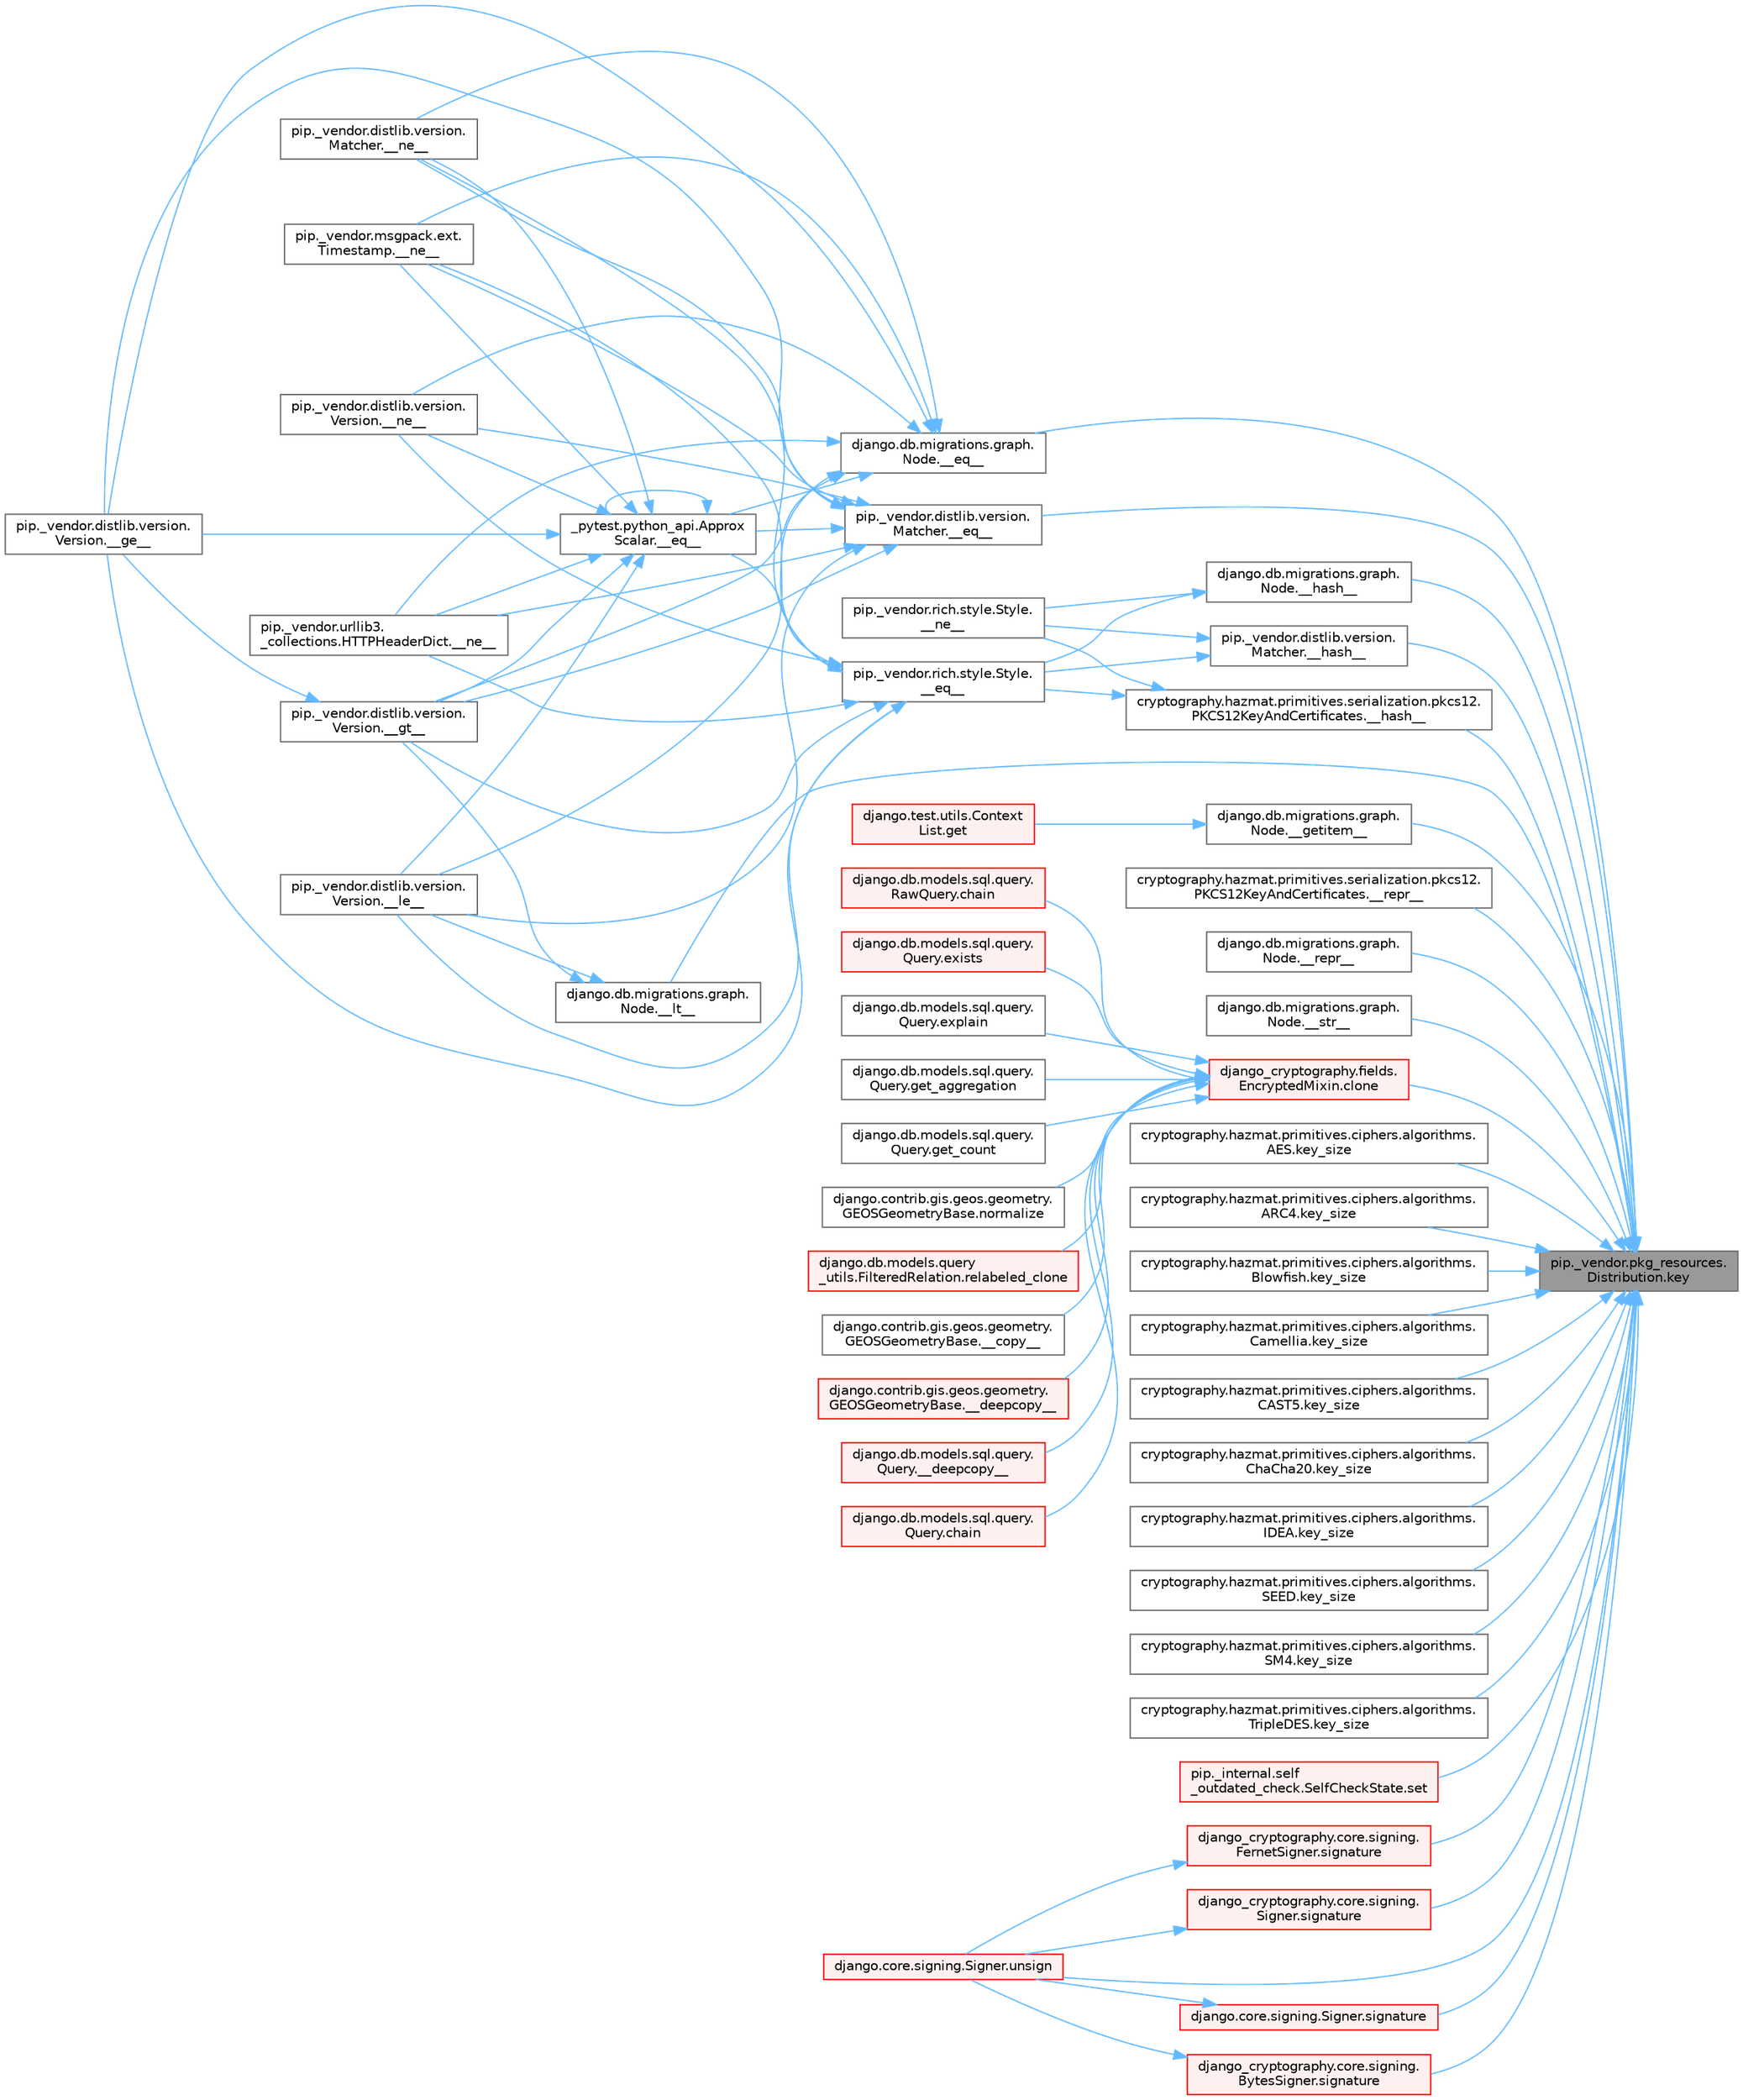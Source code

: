 digraph "pip._vendor.pkg_resources.Distribution.key"
{
 // LATEX_PDF_SIZE
  bgcolor="transparent";
  edge [fontname=Helvetica,fontsize=10,labelfontname=Helvetica,labelfontsize=10];
  node [fontname=Helvetica,fontsize=10,shape=box,height=0.2,width=0.4];
  rankdir="RL";
  Node1 [id="Node000001",label="pip._vendor.pkg_resources.\lDistribution.key",height=0.2,width=0.4,color="gray40", fillcolor="grey60", style="filled", fontcolor="black",tooltip=" "];
  Node1 -> Node2 [id="edge1_Node000001_Node000002",dir="back",color="steelblue1",style="solid",tooltip=" "];
  Node2 [id="Node000002",label="django.db.migrations.graph.\lNode.__eq__",height=0.2,width=0.4,color="grey40", fillcolor="white", style="filled",URL="$classdjango_1_1db_1_1migrations_1_1graph_1_1_node.html#a95300fc9e66a3e8bd7d6750ab7e21921",tooltip=" "];
  Node2 -> Node3 [id="edge2_Node000002_Node000003",dir="back",color="steelblue1",style="solid",tooltip=" "];
  Node3 [id="Node000003",label="_pytest.python_api.Approx\lScalar.__eq__",height=0.2,width=0.4,color="grey40", fillcolor="white", style="filled",URL="$class__pytest_1_1python__api_1_1_approx_scalar.html#af4601ee4ca7409927f88c83ebfc3d923",tooltip=" "];
  Node3 -> Node3 [id="edge3_Node000003_Node000003",dir="back",color="steelblue1",style="solid",tooltip=" "];
  Node3 -> Node4 [id="edge4_Node000003_Node000004",dir="back",color="steelblue1",style="solid",tooltip=" "];
  Node4 [id="Node000004",label="pip._vendor.distlib.version.\lVersion.__ge__",height=0.2,width=0.4,color="grey40", fillcolor="white", style="filled",URL="$classpip_1_1__vendor_1_1distlib_1_1version_1_1_version.html#aa6b7b889cebc687ddb5ed9040d01b1ec",tooltip=" "];
  Node3 -> Node5 [id="edge5_Node000003_Node000005",dir="back",color="steelblue1",style="solid",tooltip=" "];
  Node5 [id="Node000005",label="pip._vendor.distlib.version.\lVersion.__gt__",height=0.2,width=0.4,color="grey40", fillcolor="white", style="filled",URL="$classpip_1_1__vendor_1_1distlib_1_1version_1_1_version.html#a51cf0c8da1bb6829173ff6861b10cb5f",tooltip=" "];
  Node5 -> Node4 [id="edge6_Node000005_Node000004",dir="back",color="steelblue1",style="solid",tooltip=" "];
  Node3 -> Node6 [id="edge7_Node000003_Node000006",dir="back",color="steelblue1",style="solid",tooltip=" "];
  Node6 [id="Node000006",label="pip._vendor.distlib.version.\lVersion.__le__",height=0.2,width=0.4,color="grey40", fillcolor="white", style="filled",URL="$classpip_1_1__vendor_1_1distlib_1_1version_1_1_version.html#ae5e2c5d9b76377e286fcf92a382cbb8b",tooltip=" "];
  Node3 -> Node7 [id="edge8_Node000003_Node000007",dir="back",color="steelblue1",style="solid",tooltip=" "];
  Node7 [id="Node000007",label="pip._vendor.distlib.version.\lMatcher.__ne__",height=0.2,width=0.4,color="grey40", fillcolor="white", style="filled",URL="$classpip_1_1__vendor_1_1distlib_1_1version_1_1_matcher.html#a24f8f8a4686bff3018fee5d22f4e02f1",tooltip=" "];
  Node3 -> Node8 [id="edge9_Node000003_Node000008",dir="back",color="steelblue1",style="solid",tooltip=" "];
  Node8 [id="Node000008",label="pip._vendor.distlib.version.\lVersion.__ne__",height=0.2,width=0.4,color="grey40", fillcolor="white", style="filled",URL="$classpip_1_1__vendor_1_1distlib_1_1version_1_1_version.html#aea3cdf6db007318ab1a2e8d144e2a4a1",tooltip=" "];
  Node3 -> Node9 [id="edge10_Node000003_Node000009",dir="back",color="steelblue1",style="solid",tooltip=" "];
  Node9 [id="Node000009",label="pip._vendor.msgpack.ext.\lTimestamp.__ne__",height=0.2,width=0.4,color="grey40", fillcolor="white", style="filled",URL="$classpip_1_1__vendor_1_1msgpack_1_1ext_1_1_timestamp.html#ac38b8cada8075f7a1133b06bc99b2317",tooltip=" "];
  Node3 -> Node10 [id="edge11_Node000003_Node000010",dir="back",color="steelblue1",style="solid",tooltip=" "];
  Node10 [id="Node000010",label="pip._vendor.urllib3.\l_collections.HTTPHeaderDict.__ne__",height=0.2,width=0.4,color="grey40", fillcolor="white", style="filled",URL="$classpip_1_1__vendor_1_1urllib3_1_1__collections_1_1_h_t_t_p_header_dict.html#aa7766a9499d33160a1258e140e35a806",tooltip=" "];
  Node2 -> Node4 [id="edge12_Node000002_Node000004",dir="back",color="steelblue1",style="solid",tooltip=" "];
  Node2 -> Node5 [id="edge13_Node000002_Node000005",dir="back",color="steelblue1",style="solid",tooltip=" "];
  Node2 -> Node6 [id="edge14_Node000002_Node000006",dir="back",color="steelblue1",style="solid",tooltip=" "];
  Node2 -> Node7 [id="edge15_Node000002_Node000007",dir="back",color="steelblue1",style="solid",tooltip=" "];
  Node2 -> Node8 [id="edge16_Node000002_Node000008",dir="back",color="steelblue1",style="solid",tooltip=" "];
  Node2 -> Node9 [id="edge17_Node000002_Node000009",dir="back",color="steelblue1",style="solid",tooltip=" "];
  Node2 -> Node10 [id="edge18_Node000002_Node000010",dir="back",color="steelblue1",style="solid",tooltip=" "];
  Node1 -> Node11 [id="edge19_Node000001_Node000011",dir="back",color="steelblue1",style="solid",tooltip=" "];
  Node11 [id="Node000011",label="pip._vendor.distlib.version.\lMatcher.__eq__",height=0.2,width=0.4,color="grey40", fillcolor="white", style="filled",URL="$classpip_1_1__vendor_1_1distlib_1_1version_1_1_matcher.html#a3739a55222cb49e6ce88360fe9fe8993",tooltip=" "];
  Node11 -> Node3 [id="edge20_Node000011_Node000003",dir="back",color="steelblue1",style="solid",tooltip=" "];
  Node11 -> Node4 [id="edge21_Node000011_Node000004",dir="back",color="steelblue1",style="solid",tooltip=" "];
  Node11 -> Node5 [id="edge22_Node000011_Node000005",dir="back",color="steelblue1",style="solid",tooltip=" "];
  Node11 -> Node6 [id="edge23_Node000011_Node000006",dir="back",color="steelblue1",style="solid",tooltip=" "];
  Node11 -> Node7 [id="edge24_Node000011_Node000007",dir="back",color="steelblue1",style="solid",tooltip=" "];
  Node11 -> Node8 [id="edge25_Node000011_Node000008",dir="back",color="steelblue1",style="solid",tooltip=" "];
  Node11 -> Node9 [id="edge26_Node000011_Node000009",dir="back",color="steelblue1",style="solid",tooltip=" "];
  Node11 -> Node10 [id="edge27_Node000011_Node000010",dir="back",color="steelblue1",style="solid",tooltip=" "];
  Node1 -> Node12 [id="edge28_Node000001_Node000012",dir="back",color="steelblue1",style="solid",tooltip=" "];
  Node12 [id="Node000012",label="django.db.migrations.graph.\lNode.__getitem__",height=0.2,width=0.4,color="grey40", fillcolor="white", style="filled",URL="$classdjango_1_1db_1_1migrations_1_1graph_1_1_node.html#aa9a089413a616d7bb1b16fca3edaa345",tooltip=" "];
  Node12 -> Node13 [id="edge29_Node000012_Node000013",dir="back",color="steelblue1",style="solid",tooltip=" "];
  Node13 [id="Node000013",label="django.test.utils.Context\lList.get",height=0.2,width=0.4,color="red", fillcolor="#FFF0F0", style="filled",URL="$classdjango_1_1test_1_1utils_1_1_context_list.html#a1797663a8ac92f44dcb9ad281a896842",tooltip=" "];
  Node1 -> Node3181 [id="edge30_Node000001_Node003181",dir="back",color="steelblue1",style="solid",tooltip=" "];
  Node3181 [id="Node003181",label="cryptography.hazmat.primitives.serialization.pkcs12.\lPKCS12KeyAndCertificates.__hash__",height=0.2,width=0.4,color="grey40", fillcolor="white", style="filled",URL="$classcryptography_1_1hazmat_1_1primitives_1_1serialization_1_1pkcs12_1_1_p_k_c_s12_key_and_certificates.html#ab480e11a62bb5cab7607f71b47d649c3",tooltip=" "];
  Node3181 -> Node78 [id="edge31_Node003181_Node000078",dir="back",color="steelblue1",style="solid",tooltip=" "];
  Node78 [id="Node000078",label="pip._vendor.rich.style.Style.\l__eq__",height=0.2,width=0.4,color="grey40", fillcolor="white", style="filled",URL="$classpip_1_1__vendor_1_1rich_1_1style_1_1_style.html#aa1040cd22d3171dc8ac3f0ce31653284",tooltip=" "];
  Node78 -> Node3 [id="edge32_Node000078_Node000003",dir="back",color="steelblue1",style="solid",tooltip=" "];
  Node78 -> Node4 [id="edge33_Node000078_Node000004",dir="back",color="steelblue1",style="solid",tooltip=" "];
  Node78 -> Node5 [id="edge34_Node000078_Node000005",dir="back",color="steelblue1",style="solid",tooltip=" "];
  Node78 -> Node6 [id="edge35_Node000078_Node000006",dir="back",color="steelblue1",style="solid",tooltip=" "];
  Node78 -> Node7 [id="edge36_Node000078_Node000007",dir="back",color="steelblue1",style="solid",tooltip=" "];
  Node78 -> Node8 [id="edge37_Node000078_Node000008",dir="back",color="steelblue1",style="solid",tooltip=" "];
  Node78 -> Node9 [id="edge38_Node000078_Node000009",dir="back",color="steelblue1",style="solid",tooltip=" "];
  Node78 -> Node10 [id="edge39_Node000078_Node000010",dir="back",color="steelblue1",style="solid",tooltip=" "];
  Node3181 -> Node79 [id="edge40_Node003181_Node000079",dir="back",color="steelblue1",style="solid",tooltip=" "];
  Node79 [id="Node000079",label="pip._vendor.rich.style.Style.\l__ne__",height=0.2,width=0.4,color="grey40", fillcolor="white", style="filled",URL="$classpip_1_1__vendor_1_1rich_1_1style_1_1_style.html#a97595d869459e2d619505c87c0b9fe81",tooltip=" "];
  Node1 -> Node3182 [id="edge41_Node000001_Node003182",dir="back",color="steelblue1",style="solid",tooltip=" "];
  Node3182 [id="Node003182",label="django.db.migrations.graph.\lNode.__hash__",height=0.2,width=0.4,color="grey40", fillcolor="white", style="filled",URL="$classdjango_1_1db_1_1migrations_1_1graph_1_1_node.html#a9dfed577d8d3fe5651e4f19ec7545711",tooltip=" "];
  Node3182 -> Node78 [id="edge42_Node003182_Node000078",dir="back",color="steelblue1",style="solid",tooltip=" "];
  Node3182 -> Node79 [id="edge43_Node003182_Node000079",dir="back",color="steelblue1",style="solid",tooltip=" "];
  Node1 -> Node3183 [id="edge44_Node000001_Node003183",dir="back",color="steelblue1",style="solid",tooltip=" "];
  Node3183 [id="Node003183",label="pip._vendor.distlib.version.\lMatcher.__hash__",height=0.2,width=0.4,color="grey40", fillcolor="white", style="filled",URL="$classpip_1_1__vendor_1_1distlib_1_1version_1_1_matcher.html#a9f7f12525ef7605145f83eae2f8aecb3",tooltip=" "];
  Node3183 -> Node78 [id="edge45_Node003183_Node000078",dir="back",color="steelblue1",style="solid",tooltip=" "];
  Node3183 -> Node79 [id="edge46_Node003183_Node000079",dir="back",color="steelblue1",style="solid",tooltip=" "];
  Node1 -> Node3184 [id="edge47_Node000001_Node003184",dir="back",color="steelblue1",style="solid",tooltip=" "];
  Node3184 [id="Node003184",label="django.db.migrations.graph.\lNode.__lt__",height=0.2,width=0.4,color="grey40", fillcolor="white", style="filled",URL="$classdjango_1_1db_1_1migrations_1_1graph_1_1_node.html#a066ca0f59d37562c90ad7cac7daf4532",tooltip=" "];
  Node3184 -> Node5 [id="edge48_Node003184_Node000005",dir="back",color="steelblue1",style="solid",tooltip=" "];
  Node3184 -> Node6 [id="edge49_Node003184_Node000006",dir="back",color="steelblue1",style="solid",tooltip=" "];
  Node1 -> Node3185 [id="edge50_Node000001_Node003185",dir="back",color="steelblue1",style="solid",tooltip=" "];
  Node3185 [id="Node003185",label="cryptography.hazmat.primitives.serialization.pkcs12.\lPKCS12KeyAndCertificates.__repr__",height=0.2,width=0.4,color="grey40", fillcolor="white", style="filled",URL="$classcryptography_1_1hazmat_1_1primitives_1_1serialization_1_1pkcs12_1_1_p_k_c_s12_key_and_certificates.html#ae4654e49043a4cfe7220180870d311ec",tooltip=" "];
  Node1 -> Node3186 [id="edge51_Node000001_Node003186",dir="back",color="steelblue1",style="solid",tooltip=" "];
  Node3186 [id="Node003186",label="django.db.migrations.graph.\lNode.__repr__",height=0.2,width=0.4,color="grey40", fillcolor="white", style="filled",URL="$classdjango_1_1db_1_1migrations_1_1graph_1_1_node.html#a60107dc395b18ed63894fee9c55e3969",tooltip=" "];
  Node1 -> Node3187 [id="edge52_Node000001_Node003187",dir="back",color="steelblue1",style="solid",tooltip=" "];
  Node3187 [id="Node003187",label="django.db.migrations.graph.\lNode.__str__",height=0.2,width=0.4,color="grey40", fillcolor="white", style="filled",URL="$classdjango_1_1db_1_1migrations_1_1graph_1_1_node.html#ace3040fc3a8788ca21a3106d53ebb9bd",tooltip=" "];
  Node1 -> Node3188 [id="edge53_Node000001_Node003188",dir="back",color="steelblue1",style="solid",tooltip=" "];
  Node3188 [id="Node003188",label="django_cryptography.fields.\lEncryptedMixin.clone",height=0.2,width=0.4,color="red", fillcolor="#FFF0F0", style="filled",URL="$classdjango__cryptography_1_1fields_1_1_encrypted_mixin.html#a65b15937ff36f3790528449e030ce8a9",tooltip=" "];
  Node3188 -> Node487 [id="edge54_Node003188_Node000487",dir="back",color="steelblue1",style="solid",tooltip=" "];
  Node487 [id="Node000487",label="django.contrib.gis.geos.geometry.\lGEOSGeometryBase.__copy__",height=0.2,width=0.4,color="grey40", fillcolor="white", style="filled",URL="$classdjango_1_1contrib_1_1gis_1_1geos_1_1geometry_1_1_g_e_o_s_geometry_base.html#ae0f85dbfd6e6e2dab4aa9dd295340b87",tooltip=" "];
  Node3188 -> Node488 [id="edge55_Node003188_Node000488",dir="back",color="steelblue1",style="solid",tooltip=" "];
  Node488 [id="Node000488",label="django.contrib.gis.geos.geometry.\lGEOSGeometryBase.__deepcopy__",height=0.2,width=0.4,color="red", fillcolor="#FFF0F0", style="filled",URL="$classdjango_1_1contrib_1_1gis_1_1geos_1_1geometry_1_1_g_e_o_s_geometry_base.html#ac6f16be987e8c98b9ecb52ccb388c18c",tooltip=" "];
  Node3188 -> Node489 [id="edge56_Node003188_Node000489",dir="back",color="steelblue1",style="solid",tooltip=" "];
  Node489 [id="Node000489",label="django.db.models.sql.query.\lQuery.__deepcopy__",height=0.2,width=0.4,color="red", fillcolor="#FFF0F0", style="filled",URL="$classdjango_1_1db_1_1models_1_1sql_1_1query_1_1_query.html#a03b0d1ca81a588c179694300577a5dde",tooltip=" "];
  Node3188 -> Node490 [id="edge57_Node003188_Node000490",dir="back",color="steelblue1",style="solid",tooltip=" "];
  Node490 [id="Node000490",label="django.db.models.sql.query.\lQuery.chain",height=0.2,width=0.4,color="red", fillcolor="#FFF0F0", style="filled",URL="$classdjango_1_1db_1_1models_1_1sql_1_1query_1_1_query.html#aa3fe5320676d05bc24bd69dcfc785a8f",tooltip=" "];
  Node3188 -> Node496 [id="edge58_Node003188_Node000496",dir="back",color="steelblue1",style="solid",tooltip=" "];
  Node496 [id="Node000496",label="django.db.models.sql.query.\lRawQuery.chain",height=0.2,width=0.4,color="red", fillcolor="#FFF0F0", style="filled",URL="$classdjango_1_1db_1_1models_1_1sql_1_1query_1_1_raw_query.html#a7fe9f8502e3420c0378f6edce01aa68b",tooltip=" "];
  Node3188 -> Node497 [id="edge59_Node003188_Node000497",dir="back",color="steelblue1",style="solid",tooltip=" "];
  Node497 [id="Node000497",label="django.db.models.sql.query.\lQuery.exists",height=0.2,width=0.4,color="red", fillcolor="#FFF0F0", style="filled",URL="$classdjango_1_1db_1_1models_1_1sql_1_1query_1_1_query.html#ae5c8bc324c4badfdcba3d115464be353",tooltip=" "];
  Node3188 -> Node521 [id="edge60_Node003188_Node000521",dir="back",color="steelblue1",style="solid",tooltip=" "];
  Node521 [id="Node000521",label="django.db.models.sql.query.\lQuery.explain",height=0.2,width=0.4,color="grey40", fillcolor="white", style="filled",URL="$classdjango_1_1db_1_1models_1_1sql_1_1query_1_1_query.html#a2017a64b53a6a8b184261899b21895e4",tooltip=" "];
  Node3188 -> Node522 [id="edge61_Node003188_Node000522",dir="back",color="steelblue1",style="solid",tooltip=" "];
  Node522 [id="Node000522",label="django.db.models.sql.query.\lQuery.get_aggregation",height=0.2,width=0.4,color="grey40", fillcolor="white", style="filled",URL="$classdjango_1_1db_1_1models_1_1sql_1_1query_1_1_query.html#a838bcc369ee808b360b6ab68323868e0",tooltip=" "];
  Node3188 -> Node523 [id="edge62_Node003188_Node000523",dir="back",color="steelblue1",style="solid",tooltip=" "];
  Node523 [id="Node000523",label="django.db.models.sql.query.\lQuery.get_count",height=0.2,width=0.4,color="grey40", fillcolor="white", style="filled",URL="$classdjango_1_1db_1_1models_1_1sql_1_1query_1_1_query.html#a4e6c10ea949b3a1c70851e0002656a09",tooltip=" "];
  Node3188 -> Node524 [id="edge63_Node003188_Node000524",dir="back",color="steelblue1",style="solid",tooltip=" "];
  Node524 [id="Node000524",label="django.contrib.gis.geos.geometry.\lGEOSGeometryBase.normalize",height=0.2,width=0.4,color="grey40", fillcolor="white", style="filled",URL="$classdjango_1_1contrib_1_1gis_1_1geos_1_1geometry_1_1_g_e_o_s_geometry_base.html#a8aced8b6d5ffee28e6220e108d7fec9b",tooltip=" "];
  Node3188 -> Node525 [id="edge64_Node003188_Node000525",dir="back",color="steelblue1",style="solid",tooltip=" "];
  Node525 [id="Node000525",label="django.db.models.query\l_utils.FilteredRelation.relabeled_clone",height=0.2,width=0.4,color="red", fillcolor="#FFF0F0", style="filled",URL="$classdjango_1_1db_1_1models_1_1query__utils_1_1_filtered_relation.html#a54721cf88cda04227bc9137fac94d470",tooltip=" "];
  Node1 -> Node3189 [id="edge65_Node000001_Node003189",dir="back",color="steelblue1",style="solid",tooltip=" "];
  Node3189 [id="Node003189",label="cryptography.hazmat.primitives.ciphers.algorithms.\lAES.key_size",height=0.2,width=0.4,color="grey40", fillcolor="white", style="filled",URL="$classcryptography_1_1hazmat_1_1primitives_1_1ciphers_1_1algorithms_1_1_a_e_s.html#ae1e39c48b1e7cabc9c8aef4ffb680f00",tooltip=" "];
  Node1 -> Node3190 [id="edge66_Node000001_Node003190",dir="back",color="steelblue1",style="solid",tooltip=" "];
  Node3190 [id="Node003190",label="cryptography.hazmat.primitives.ciphers.algorithms.\lARC4.key_size",height=0.2,width=0.4,color="grey40", fillcolor="white", style="filled",URL="$classcryptography_1_1hazmat_1_1primitives_1_1ciphers_1_1algorithms_1_1_a_r_c4.html#a06a95d51dec22e29f294acb0116f78f2",tooltip=" "];
  Node1 -> Node3191 [id="edge67_Node000001_Node003191",dir="back",color="steelblue1",style="solid",tooltip=" "];
  Node3191 [id="Node003191",label="cryptography.hazmat.primitives.ciphers.algorithms.\lBlowfish.key_size",height=0.2,width=0.4,color="grey40", fillcolor="white", style="filled",URL="$classcryptography_1_1hazmat_1_1primitives_1_1ciphers_1_1algorithms_1_1_blowfish.html#aa66abf9fc239a1fbe2a15ccbc7624d11",tooltip=" "];
  Node1 -> Node3192 [id="edge68_Node000001_Node003192",dir="back",color="steelblue1",style="solid",tooltip=" "];
  Node3192 [id="Node003192",label="cryptography.hazmat.primitives.ciphers.algorithms.\lCamellia.key_size",height=0.2,width=0.4,color="grey40", fillcolor="white", style="filled",URL="$classcryptography_1_1hazmat_1_1primitives_1_1ciphers_1_1algorithms_1_1_camellia.html#a37831982a40d424e0707c914b94764c0",tooltip=" "];
  Node1 -> Node3193 [id="edge69_Node000001_Node003193",dir="back",color="steelblue1",style="solid",tooltip=" "];
  Node3193 [id="Node003193",label="cryptography.hazmat.primitives.ciphers.algorithms.\lCAST5.key_size",height=0.2,width=0.4,color="grey40", fillcolor="white", style="filled",URL="$classcryptography_1_1hazmat_1_1primitives_1_1ciphers_1_1algorithms_1_1_c_a_s_t5.html#ac4a01ef82ce00632882399723e15ce29",tooltip=" "];
  Node1 -> Node3194 [id="edge70_Node000001_Node003194",dir="back",color="steelblue1",style="solid",tooltip=" "];
  Node3194 [id="Node003194",label="cryptography.hazmat.primitives.ciphers.algorithms.\lChaCha20.key_size",height=0.2,width=0.4,color="grey40", fillcolor="white", style="filled",URL="$classcryptography_1_1hazmat_1_1primitives_1_1ciphers_1_1algorithms_1_1_cha_cha20.html#ab4574180edb133743f574ac59b5b7498",tooltip=" "];
  Node1 -> Node3195 [id="edge71_Node000001_Node003195",dir="back",color="steelblue1",style="solid",tooltip=" "];
  Node3195 [id="Node003195",label="cryptography.hazmat.primitives.ciphers.algorithms.\lIDEA.key_size",height=0.2,width=0.4,color="grey40", fillcolor="white", style="filled",URL="$classcryptography_1_1hazmat_1_1primitives_1_1ciphers_1_1algorithms_1_1_i_d_e_a.html#a3f84ef92a7bef8d867218170151c8bd1",tooltip=" "];
  Node1 -> Node3196 [id="edge72_Node000001_Node003196",dir="back",color="steelblue1",style="solid",tooltip=" "];
  Node3196 [id="Node003196",label="cryptography.hazmat.primitives.ciphers.algorithms.\lSEED.key_size",height=0.2,width=0.4,color="grey40", fillcolor="white", style="filled",URL="$classcryptography_1_1hazmat_1_1primitives_1_1ciphers_1_1algorithms_1_1_s_e_e_d.html#a58359ef3ff74689a87e6dcf59967e37e",tooltip=" "];
  Node1 -> Node3197 [id="edge73_Node000001_Node003197",dir="back",color="steelblue1",style="solid",tooltip=" "];
  Node3197 [id="Node003197",label="cryptography.hazmat.primitives.ciphers.algorithms.\lSM4.key_size",height=0.2,width=0.4,color="grey40", fillcolor="white", style="filled",URL="$classcryptography_1_1hazmat_1_1primitives_1_1ciphers_1_1algorithms_1_1_s_m4.html#aac7a130d0b34cef6f3fed67b4f09e214",tooltip=" "];
  Node1 -> Node3198 [id="edge74_Node000001_Node003198",dir="back",color="steelblue1",style="solid",tooltip=" "];
  Node3198 [id="Node003198",label="cryptography.hazmat.primitives.ciphers.algorithms.\lTripleDES.key_size",height=0.2,width=0.4,color="grey40", fillcolor="white", style="filled",URL="$classcryptography_1_1hazmat_1_1primitives_1_1ciphers_1_1algorithms_1_1_triple_d_e_s.html#ab27307f21094c8a7b193165b3e2d68b5",tooltip=" "];
  Node1 -> Node3199 [id="edge75_Node000001_Node003199",dir="back",color="steelblue1",style="solid",tooltip=" "];
  Node3199 [id="Node003199",label="pip._internal.self\l_outdated_check.SelfCheckState.set",height=0.2,width=0.4,color="red", fillcolor="#FFF0F0", style="filled",URL="$classpip_1_1__internal_1_1self__outdated__check_1_1_self_check_state.html#a55c46d43fafb478c954cc8eebefa1d3d",tooltip=" "];
  Node1 -> Node3039 [id="edge76_Node000001_Node003039",dir="back",color="steelblue1",style="solid",tooltip=" "];
  Node3039 [id="Node003039",label="django.core.signing.Signer.signature",height=0.2,width=0.4,color="red", fillcolor="#FFF0F0", style="filled",URL="$classdjango_1_1core_1_1signing_1_1_signer.html#a7f07d25e055e1c12121ac821012efb46",tooltip=" "];
  Node3039 -> Node1414 [id="edge77_Node003039_Node001414",dir="back",color="steelblue1",style="solid",tooltip=" "];
  Node1414 [id="Node001414",label="django.core.signing.Signer.unsign",height=0.2,width=0.4,color="red", fillcolor="#FFF0F0", style="filled",URL="$classdjango_1_1core_1_1signing_1_1_signer.html#a4c99e64342ad60871525e10b8d9041eb",tooltip=" "];
  Node1 -> Node3040 [id="edge78_Node000001_Node003040",dir="back",color="steelblue1",style="solid",tooltip=" "];
  Node3040 [id="Node003040",label="django_cryptography.core.signing.\lBytesSigner.signature",height=0.2,width=0.4,color="red", fillcolor="#FFF0F0", style="filled",URL="$classdjango__cryptography_1_1core_1_1signing_1_1_bytes_signer.html#a90cc9a96f9ef73301790d9762e653f19",tooltip=" "];
  Node3040 -> Node1414 [id="edge79_Node003040_Node001414",dir="back",color="steelblue1",style="solid",tooltip=" "];
  Node1 -> Node3200 [id="edge80_Node000001_Node003200",dir="back",color="steelblue1",style="solid",tooltip=" "];
  Node3200 [id="Node003200",label="django_cryptography.core.signing.\lFernetSigner.signature",height=0.2,width=0.4,color="red", fillcolor="#FFF0F0", style="filled",URL="$classdjango__cryptography_1_1core_1_1signing_1_1_fernet_signer.html#a0912526a3736344cb70cb986f6ed9ae7",tooltip=" "];
  Node3200 -> Node1414 [id="edge81_Node003200_Node001414",dir="back",color="steelblue1",style="solid",tooltip=" "];
  Node1 -> Node3041 [id="edge82_Node000001_Node003041",dir="back",color="steelblue1",style="solid",tooltip=" "];
  Node3041 [id="Node003041",label="django_cryptography.core.signing.\lSigner.signature",height=0.2,width=0.4,color="red", fillcolor="#FFF0F0", style="filled",URL="$classdjango__cryptography_1_1core_1_1signing_1_1_signer.html#ad71de574e6dffcf1fab21a8ecac7c516",tooltip=" "];
  Node3041 -> Node1414 [id="edge83_Node003041_Node001414",dir="back",color="steelblue1",style="solid",tooltip=" "];
  Node1 -> Node1414 [id="edge84_Node000001_Node001414",dir="back",color="steelblue1",style="solid",tooltip=" "];
}

